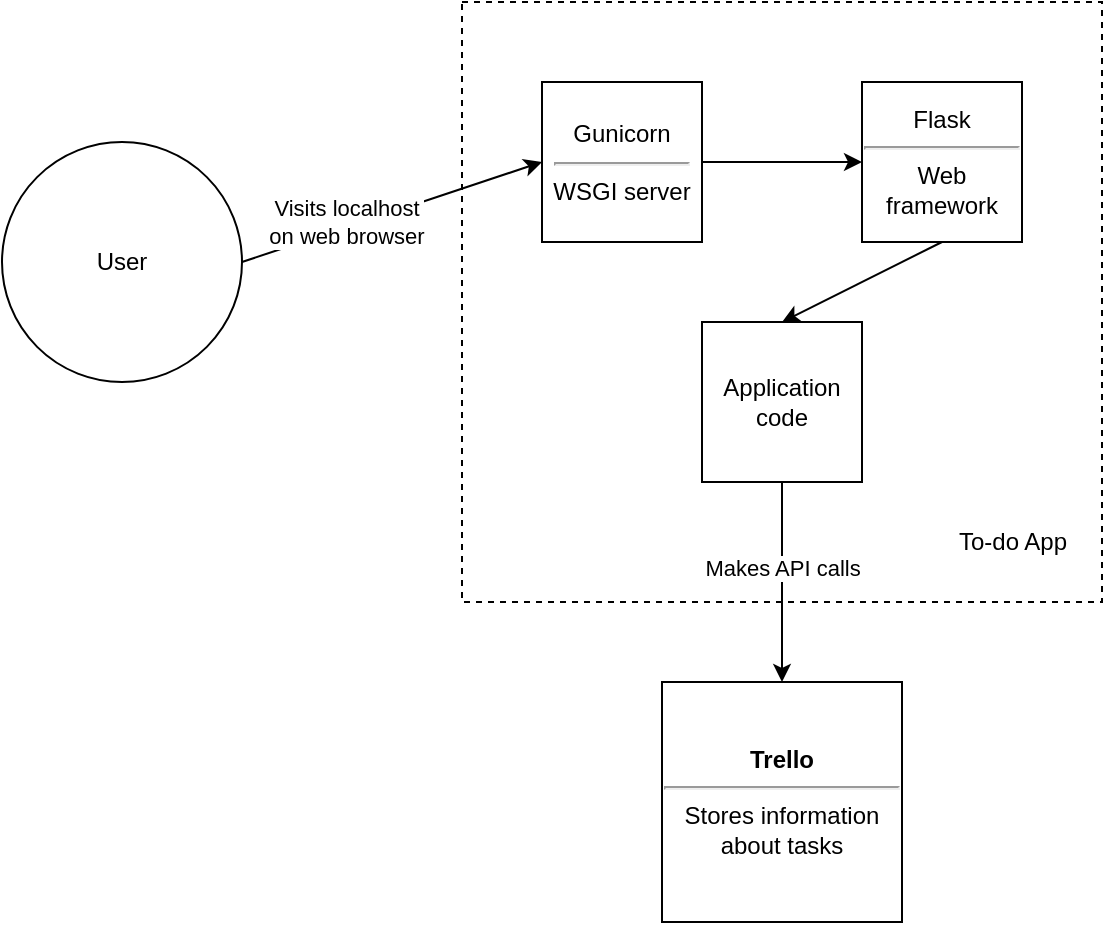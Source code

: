 <mxfile version="13.6.5">
    <diagram id="bNSlYjaE8xZKYqpgm9CQ" name="Page-1">
        <mxGraphModel dx="1762" dy="988" grid="1" gridSize="10" guides="1" tooltips="1" connect="1" arrows="1" fold="1" page="1" pageScale="1" pageWidth="850" pageHeight="1100" math="0" shadow="0">
            <root>
                <mxCell id="0"/>
                <mxCell id="1" parent="0"/>
                <mxCell id="12" value="" style="rounded=0;whiteSpace=wrap;html=1;dashed=1;fillColor=none;" parent="1" vertex="1">
                    <mxGeometry x="420" y="200" width="320" height="300" as="geometry"/>
                </mxCell>
                <mxCell id="2" value="User" style="ellipse;whiteSpace=wrap;html=1;aspect=fixed;" parent="1" vertex="1">
                    <mxGeometry x="190" y="270" width="120" height="120" as="geometry"/>
                </mxCell>
                <mxCell id="4" value="&lt;b&gt;&lt;font style=&quot;font-size: 12px&quot;&gt;Trello&lt;br&gt;&lt;/font&gt;&lt;/b&gt;&lt;hr&gt;Stores information about tasks" style="whiteSpace=wrap;html=1;aspect=fixed;align=center;" parent="1" vertex="1">
                    <mxGeometry x="520" y="540" width="120" height="120" as="geometry"/>
                </mxCell>
                <mxCell id="9" value="Gunicorn&lt;br&gt;&lt;hr&gt;WSGI server" style="whiteSpace=wrap;html=1;aspect=fixed;" parent="1" vertex="1">
                    <mxGeometry x="460" y="240" width="80" height="80" as="geometry"/>
                </mxCell>
                <mxCell id="10" value="Flask&lt;br&gt;&lt;hr&gt;Web framework" style="whiteSpace=wrap;html=1;aspect=fixed;" parent="1" vertex="1">
                    <mxGeometry x="620" y="240" width="80" height="80" as="geometry"/>
                </mxCell>
                <mxCell id="13" value="Application&lt;br&gt;code" style="whiteSpace=wrap;html=1;aspect=fixed;" parent="1" vertex="1">
                    <mxGeometry x="540" y="360" width="80" height="80" as="geometry"/>
                </mxCell>
                <mxCell id="14" value="To-do App" style="text;html=1;align=center;verticalAlign=middle;resizable=0;points=[];autosize=1;" parent="1" vertex="1">
                    <mxGeometry x="660" y="460" width="70" height="20" as="geometry"/>
                </mxCell>
                <mxCell id="15" value="" style="endArrow=classic;html=1;exitX=1;exitY=0.5;exitDx=0;exitDy=0;entryX=0;entryY=0.5;entryDx=0;entryDy=0;" parent="1" source="2" target="9" edge="1">
                    <mxGeometry width="50" height="50" relative="1" as="geometry">
                        <mxPoint x="400" y="530" as="sourcePoint"/>
                        <mxPoint x="450" y="480" as="targetPoint"/>
                    </mxGeometry>
                </mxCell>
                <mxCell id="16" value="Visits localhost&lt;br&gt;on web browser" style="edgeLabel;html=1;align=center;verticalAlign=middle;resizable=0;points=[];" parent="15" vertex="1" connectable="0">
                    <mxGeometry x="-0.2" relative="1" as="geometry">
                        <mxPoint x="-8.07" y="0.02" as="offset"/>
                    </mxGeometry>
                </mxCell>
                <mxCell id="19" value="" style="endArrow=classic;html=1;entryX=0.5;entryY=0;entryDx=0;entryDy=0;exitX=0.5;exitY=1;exitDx=0;exitDy=0;" parent="1" source="13" target="4" edge="1">
                    <mxGeometry width="50" height="50" relative="1" as="geometry">
                        <mxPoint x="490" y="420" as="sourcePoint"/>
                        <mxPoint x="540" y="370" as="targetPoint"/>
                    </mxGeometry>
                </mxCell>
                <mxCell id="20" value="Makes API calls" style="edgeLabel;html=1;align=center;verticalAlign=middle;resizable=0;points=[];" parent="19" vertex="1" connectable="0">
                    <mxGeometry x="-0.152" relative="1" as="geometry">
                        <mxPoint as="offset"/>
                    </mxGeometry>
                </mxCell>
                <mxCell id="21" value="" style="endArrow=classic;html=1;entryX=0;entryY=0.5;entryDx=0;entryDy=0;exitX=1;exitY=0.5;exitDx=0;exitDy=0;" parent="1" source="9" target="10" edge="1">
                    <mxGeometry width="50" height="50" relative="1" as="geometry">
                        <mxPoint x="560" y="280" as="sourcePoint"/>
                        <mxPoint x="600" y="370" as="targetPoint"/>
                    </mxGeometry>
                </mxCell>
                <mxCell id="22" value="" style="endArrow=classic;html=1;exitX=0.5;exitY=1;exitDx=0;exitDy=0;entryX=0.5;entryY=0;entryDx=0;entryDy=0;" parent="1" source="10" target="13" edge="1">
                    <mxGeometry width="50" height="50" relative="1" as="geometry">
                        <mxPoint x="550" y="420" as="sourcePoint"/>
                        <mxPoint x="600" y="370" as="targetPoint"/>
                    </mxGeometry>
                </mxCell>
            </root>
        </mxGraphModel>
    </diagram>
</mxfile>